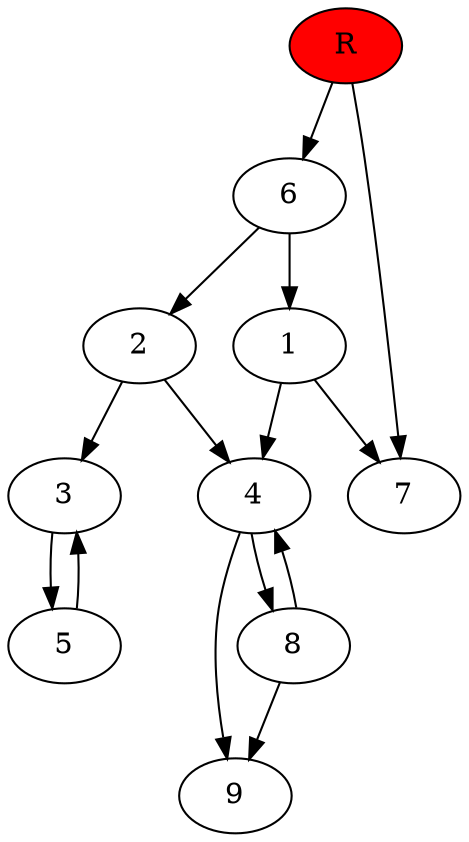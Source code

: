 digraph prb9331 {
	1
	2
	3
	4
	5
	6
	7
	8
	R [fillcolor="#ff0000" style=filled]
	1 -> 4
	1 -> 7
	2 -> 3
	2 -> 4
	3 -> 5
	4 -> 8
	4 -> 9
	5 -> 3
	6 -> 1
	6 -> 2
	8 -> 4
	8 -> 9
	R -> 6
	R -> 7
}
